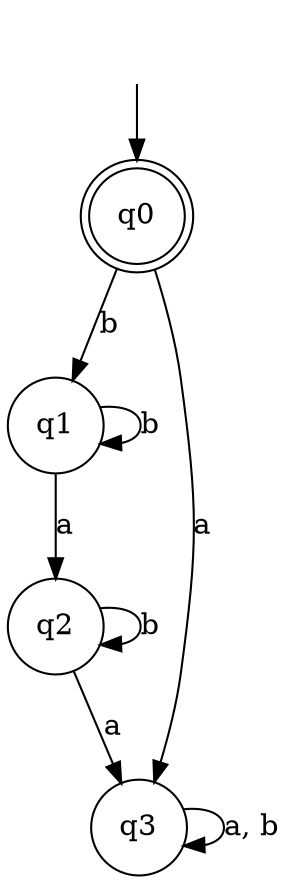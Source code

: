 digraph Automaton {

q1 [shape = circle];

q2 [shape = circle];

q3 [shape = circle];

_nil [style = invis];

q0 [shape = doublecircle];

q0 -> q3 [label = "a"];

_nil -> q0;

q1 -> q1 [label = "b"];

q3 -> q3 [label = "a, b"];

q1 -> q2 [label = "a"];

q2 -> q3 [label = "a"];

q0 -> q1 [label = "b"];

q2 -> q2 [label = "b"];

}

